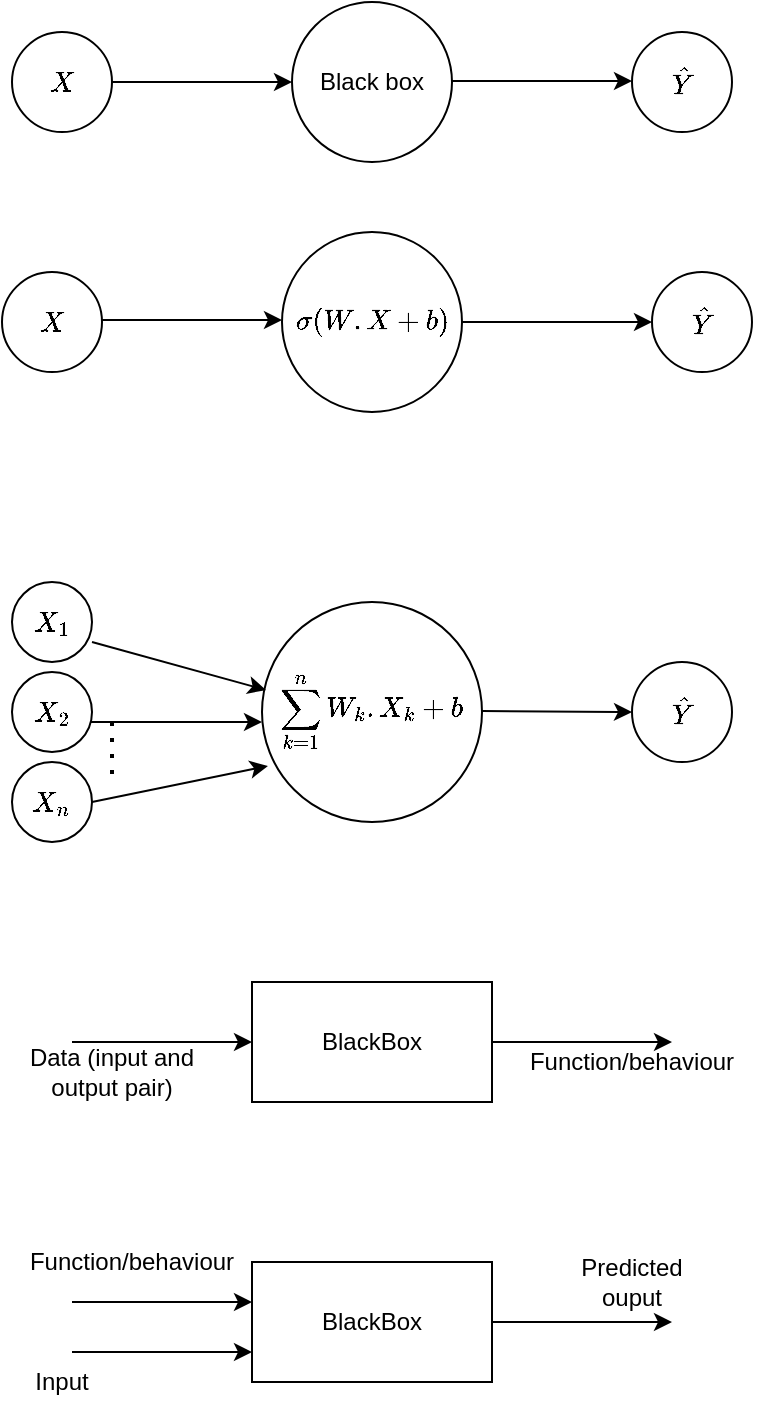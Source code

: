 <mxfile>
    <diagram id="VBqeiadSqfsCRXtSBR7K" name="Page-1">
        <mxGraphModel dx="1378" dy="830" grid="1" gridSize="10" guides="1" tooltips="1" connect="1" arrows="1" fold="1" page="1" pageScale="1" pageWidth="1169" pageHeight="1654" math="1" shadow="0">
            <root>
                <mxCell id="0"/>
                <mxCell id="1" parent="0"/>
                <mxCell id="PsuU1jgUkQSMT2PtK9pm-1" value="" style="ellipse;whiteSpace=wrap;html=1;aspect=fixed;" parent="1" vertex="1">
                    <mxGeometry x="490" y="240" width="80" height="80" as="geometry"/>
                </mxCell>
                <mxCell id="PsuU1jgUkQSMT2PtK9pm-2" value="" style="endArrow=classic;html=1;entryX=0;entryY=0.5;entryDx=0;entryDy=0;" parent="1" target="PsuU1jgUkQSMT2PtK9pm-1" edge="1">
                    <mxGeometry width="50" height="50" relative="1" as="geometry">
                        <mxPoint x="400" y="280" as="sourcePoint"/>
                        <mxPoint x="610" y="400" as="targetPoint"/>
                    </mxGeometry>
                </mxCell>
                <mxCell id="PsuU1jgUkQSMT2PtK9pm-3" value="" style="endArrow=classic;html=1;entryX=0;entryY=0.5;entryDx=0;entryDy=0;" parent="1" edge="1">
                    <mxGeometry width="50" height="50" relative="1" as="geometry">
                        <mxPoint x="570" y="279.5" as="sourcePoint"/>
                        <mxPoint x="660" y="279.5" as="targetPoint"/>
                    </mxGeometry>
                </mxCell>
                <mxCell id="PsuU1jgUkQSMT2PtK9pm-6" value="Black box" style="text;html=1;strokeColor=none;fillColor=none;align=center;verticalAlign=middle;whiteSpace=wrap;rounded=0;" parent="1" vertex="1">
                    <mxGeometry x="500" y="270" width="60" height="20" as="geometry"/>
                </mxCell>
                <mxCell id="PsuU1jgUkQSMT2PtK9pm-7" value="$$\sigma(W.X + b)$$" style="ellipse;whiteSpace=wrap;html=1;aspect=fixed;" parent="1" vertex="1">
                    <mxGeometry x="485" y="355" width="90" height="90" as="geometry"/>
                </mxCell>
                <mxCell id="PsuU1jgUkQSMT2PtK9pm-8" value="" style="endArrow=classic;html=1;entryX=0;entryY=0.5;entryDx=0;entryDy=0;" parent="1" edge="1">
                    <mxGeometry width="50" height="50" relative="1" as="geometry">
                        <mxPoint x="395" y="399" as="sourcePoint"/>
                        <mxPoint x="485" y="399" as="targetPoint"/>
                    </mxGeometry>
                </mxCell>
                <mxCell id="PsuU1jgUkQSMT2PtK9pm-9" value="" style="endArrow=classic;html=1;entryX=0;entryY=0.5;entryDx=0;entryDy=0;" parent="1" target="PsuU1jgUkQSMT2PtK9pm-31" edge="1">
                    <mxGeometry width="50" height="50" relative="1" as="geometry">
                        <mxPoint x="575" y="400" as="sourcePoint"/>
                        <mxPoint x="665" y="400" as="targetPoint"/>
                    </mxGeometry>
                </mxCell>
                <mxCell id="PsuU1jgUkQSMT2PtK9pm-12" value="$$\sum\limits_{k=1}^{n} W_k.X_k&lt;br&gt;&amp;nbsp;+ b$$" style="ellipse;whiteSpace=wrap;html=1;aspect=fixed;" parent="1" vertex="1">
                    <mxGeometry x="475" y="540" width="110" height="110" as="geometry"/>
                </mxCell>
                <mxCell id="PsuU1jgUkQSMT2PtK9pm-14" value="" style="endArrow=classic;html=1;" parent="1" edge="1">
                    <mxGeometry width="50" height="50" relative="1" as="geometry">
                        <mxPoint x="585" y="594.5" as="sourcePoint"/>
                        <mxPoint x="660" y="595" as="targetPoint"/>
                    </mxGeometry>
                </mxCell>
                <mxCell id="PsuU1jgUkQSMT2PtK9pm-15" value="" style="endArrow=classic;html=1;entryX=0;entryY=0.5;entryDx=0;entryDy=0;" parent="1" edge="1">
                    <mxGeometry width="50" height="50" relative="1" as="geometry">
                        <mxPoint x="385" y="600" as="sourcePoint"/>
                        <mxPoint x="475" y="600" as="targetPoint"/>
                    </mxGeometry>
                </mxCell>
                <mxCell id="PsuU1jgUkQSMT2PtK9pm-16" value="" style="endArrow=classic;html=1;entryX=0.018;entryY=0.4;entryDx=0;entryDy=0;entryPerimeter=0;" parent="1" target="PsuU1jgUkQSMT2PtK9pm-12" edge="1">
                    <mxGeometry width="50" height="50" relative="1" as="geometry">
                        <mxPoint x="390" y="560" as="sourcePoint"/>
                        <mxPoint x="455" y="560" as="targetPoint"/>
                    </mxGeometry>
                </mxCell>
                <mxCell id="PsuU1jgUkQSMT2PtK9pm-17" value="" style="endArrow=none;dashed=1;html=1;dashPattern=1 3;strokeWidth=2;" parent="1" edge="1">
                    <mxGeometry width="50" height="50" relative="1" as="geometry">
                        <mxPoint x="400" y="600" as="sourcePoint"/>
                        <mxPoint x="400" y="630" as="targetPoint"/>
                    </mxGeometry>
                </mxCell>
                <mxCell id="PsuU1jgUkQSMT2PtK9pm-18" value="" style="endArrow=classic;html=1;entryX=0.027;entryY=0.745;entryDx=0;entryDy=0;entryPerimeter=0;" parent="1" target="PsuU1jgUkQSMT2PtK9pm-12" edge="1">
                    <mxGeometry width="50" height="50" relative="1" as="geometry">
                        <mxPoint x="390" y="640" as="sourcePoint"/>
                        <mxPoint x="486.98" y="594" as="targetPoint"/>
                    </mxGeometry>
                </mxCell>
                <mxCell id="PsuU1jgUkQSMT2PtK9pm-20" value="$$X$$" style="ellipse;whiteSpace=wrap;html=1;aspect=fixed;" parent="1" vertex="1">
                    <mxGeometry x="345" y="375" width="50" height="50" as="geometry"/>
                </mxCell>
                <mxCell id="PsuU1jgUkQSMT2PtK9pm-22" value="$$\hat{Y}$$" style="ellipse;whiteSpace=wrap;html=1;aspect=fixed;" parent="1" vertex="1">
                    <mxGeometry x="660" y="255" width="50" height="50" as="geometry"/>
                </mxCell>
                <mxCell id="PsuU1jgUkQSMT2PtK9pm-25" value="$$X$$" style="ellipse;whiteSpace=wrap;html=1;aspect=fixed;" parent="1" vertex="1">
                    <mxGeometry x="350" y="255" width="50" height="50" as="geometry"/>
                </mxCell>
                <mxCell id="PsuU1jgUkQSMT2PtK9pm-26" value="$$X_1$$" style="ellipse;whiteSpace=wrap;html=1;aspect=fixed;" parent="1" vertex="1">
                    <mxGeometry x="350" y="530" width="40" height="40" as="geometry"/>
                </mxCell>
                <mxCell id="PsuU1jgUkQSMT2PtK9pm-28" value="$$X_2$$" style="ellipse;whiteSpace=wrap;html=1;aspect=fixed;" parent="1" vertex="1">
                    <mxGeometry x="350" y="575" width="40" height="40" as="geometry"/>
                </mxCell>
                <mxCell id="PsuU1jgUkQSMT2PtK9pm-29" value="$$X_n$$" style="ellipse;whiteSpace=wrap;html=1;aspect=fixed;" parent="1" vertex="1">
                    <mxGeometry x="350" y="620" width="40" height="40" as="geometry"/>
                </mxCell>
                <mxCell id="PsuU1jgUkQSMT2PtK9pm-31" value="$$\hat{Y}$$" style="ellipse;whiteSpace=wrap;html=1;aspect=fixed;" parent="1" vertex="1">
                    <mxGeometry x="670" y="375" width="50" height="50" as="geometry"/>
                </mxCell>
                <mxCell id="PsuU1jgUkQSMT2PtK9pm-32" value="$$\hat{Y}$$" style="ellipse;whiteSpace=wrap;html=1;aspect=fixed;" parent="1" vertex="1">
                    <mxGeometry x="660" y="570" width="50" height="50" as="geometry"/>
                </mxCell>
                <mxCell id="2" value="BlackBox" style="rounded=0;whiteSpace=wrap;html=1;" parent="1" vertex="1">
                    <mxGeometry x="470" y="730" width="120" height="60" as="geometry"/>
                </mxCell>
                <mxCell id="3" value="" style="endArrow=classic;html=1;entryX=0;entryY=0.5;entryDx=0;entryDy=0;" parent="1" target="2" edge="1">
                    <mxGeometry width="50" height="50" relative="1" as="geometry">
                        <mxPoint x="380" y="760" as="sourcePoint"/>
                        <mxPoint x="560" y="590" as="targetPoint"/>
                    </mxGeometry>
                </mxCell>
                <mxCell id="4" value="Data (input and output pair)" style="text;html=1;strokeColor=none;fillColor=none;align=center;verticalAlign=middle;whiteSpace=wrap;rounded=0;" parent="1" vertex="1">
                    <mxGeometry x="355" y="770" width="90" height="10" as="geometry"/>
                </mxCell>
                <mxCell id="5" value="" style="endArrow=classic;html=1;" parent="1" edge="1">
                    <mxGeometry width="50" height="50" relative="1" as="geometry">
                        <mxPoint x="590" y="760" as="sourcePoint"/>
                        <mxPoint x="680" y="760" as="targetPoint"/>
                    </mxGeometry>
                </mxCell>
                <mxCell id="6" value="Function/behaviour" style="text;html=1;strokeColor=none;fillColor=none;align=center;verticalAlign=middle;whiteSpace=wrap;rounded=0;" parent="1" vertex="1">
                    <mxGeometry x="630" y="760" width="60" height="20" as="geometry"/>
                </mxCell>
                <mxCell id="7" value="BlackBox" style="rounded=0;whiteSpace=wrap;html=1;" parent="1" vertex="1">
                    <mxGeometry x="470" y="870" width="120" height="60" as="geometry"/>
                </mxCell>
                <mxCell id="8" value="" style="endArrow=classic;html=1;entryX=0;entryY=0.75;entryDx=0;entryDy=0;" parent="1" target="7" edge="1">
                    <mxGeometry width="50" height="50" relative="1" as="geometry">
                        <mxPoint x="380" y="915" as="sourcePoint"/>
                        <mxPoint x="560" y="730" as="targetPoint"/>
                    </mxGeometry>
                </mxCell>
                <mxCell id="9" value="Input" style="text;html=1;strokeColor=none;fillColor=none;align=center;verticalAlign=middle;whiteSpace=wrap;rounded=0;" parent="1" vertex="1">
                    <mxGeometry x="355" y="920" width="40" height="20" as="geometry"/>
                </mxCell>
                <mxCell id="10" value="" style="endArrow=classic;html=1;" parent="1" edge="1">
                    <mxGeometry width="50" height="50" relative="1" as="geometry">
                        <mxPoint x="380" y="890" as="sourcePoint"/>
                        <mxPoint x="470" y="890" as="targetPoint"/>
                    </mxGeometry>
                </mxCell>
                <mxCell id="11" value="Function/behaviour" style="text;html=1;strokeColor=none;fillColor=none;align=center;verticalAlign=middle;whiteSpace=wrap;rounded=0;" parent="1" vertex="1">
                    <mxGeometry x="380" y="860" width="60" height="20" as="geometry"/>
                </mxCell>
                <mxCell id="12" value="" style="endArrow=classic;html=1;" parent="1" edge="1">
                    <mxGeometry width="50" height="50" relative="1" as="geometry">
                        <mxPoint x="590" y="900" as="sourcePoint"/>
                        <mxPoint x="680" y="900" as="targetPoint"/>
                    </mxGeometry>
                </mxCell>
                <mxCell id="15" value="Predicted ouput" style="text;html=1;strokeColor=none;fillColor=none;align=center;verticalAlign=middle;whiteSpace=wrap;rounded=0;" parent="1" vertex="1">
                    <mxGeometry x="620" y="870" width="80" height="20" as="geometry"/>
                </mxCell>
            </root>
        </mxGraphModel>
    </diagram>
</mxfile>